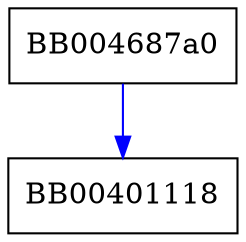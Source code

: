 digraph index_name_cmp {
  node [shape="box"];
  graph [splines=ortho];
  BB004687a0 -> BB00401118 [color="blue"];
}